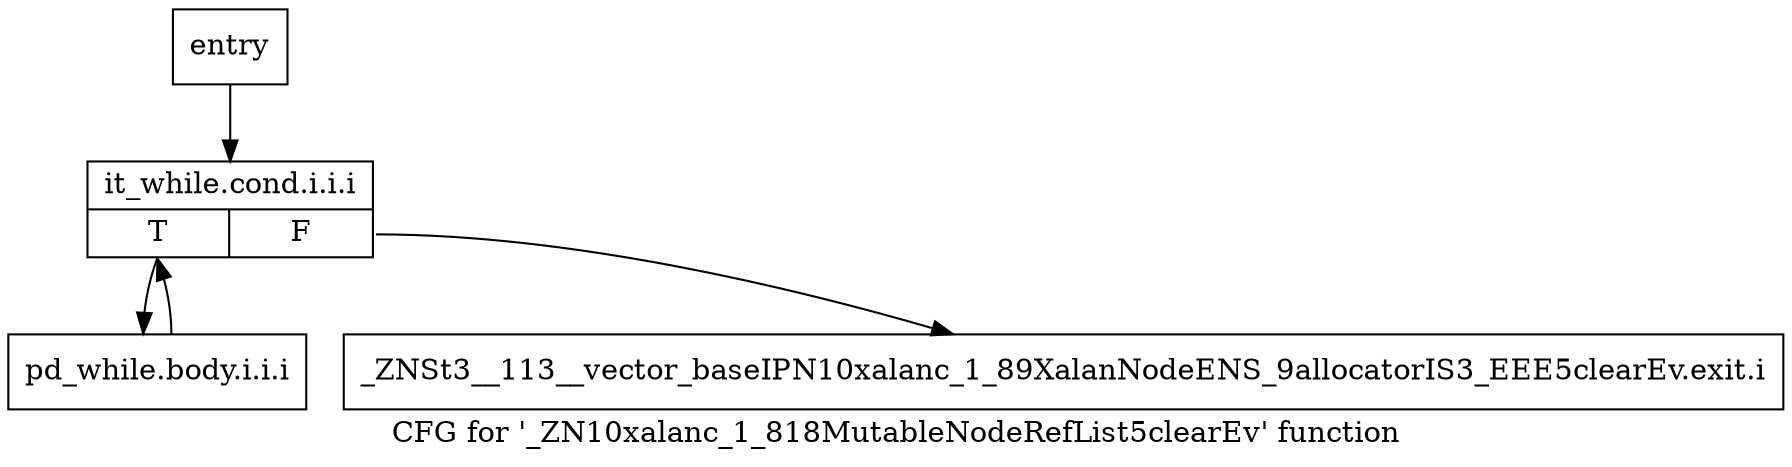 digraph "CFG for '_ZN10xalanc_1_818MutableNodeRefList5clearEv' function" {
	label="CFG for '_ZN10xalanc_1_818MutableNodeRefList5clearEv' function";

	Node0x6282d60 [shape=record,label="{entry}"];
	Node0x6282d60 -> Node0x6282db0;
	Node0x6282db0 [shape=record,label="{it_while.cond.i.i.i|{<s0>T|<s1>F}}"];
	Node0x6282db0:s0 -> Node0x6282e00;
	Node0x6282db0:s1 -> Node0x6282e50;
	Node0x6282e00 [shape=record,label="{pd_while.body.i.i.i}"];
	Node0x6282e00 -> Node0x6282db0;
	Node0x6282e50 [shape=record,label="{_ZNSt3__113__vector_baseIPN10xalanc_1_89XalanNodeENS_9allocatorIS3_EEE5clearEv.exit.i}"];
}
